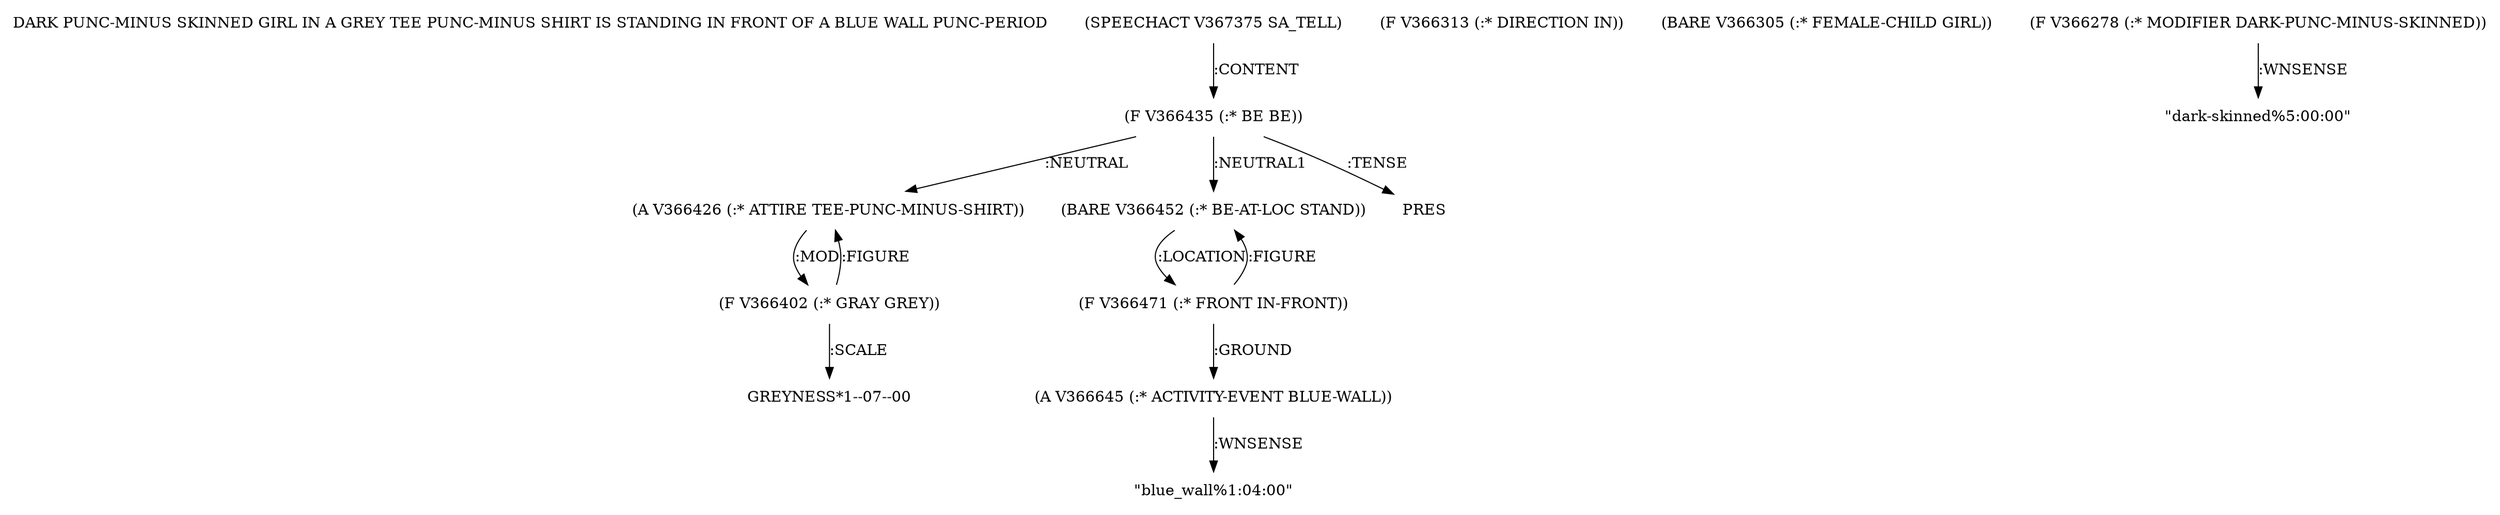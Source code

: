 digraph Terms {
  node [shape=none]
  "DARK PUNC-MINUS SKINNED GIRL IN A GREY TEE PUNC-MINUS SHIRT IS STANDING IN FRONT OF A BLUE WALL PUNC-PERIOD"
  "V367375" [label="(SPEECHACT V367375 SA_TELL)"]
  "V367375" -> "V366435" [label=":CONTENT"]
  "V366435" [label="(F V366435 (:* BE BE))"]
  "V366435" -> "V366426" [label=":NEUTRAL"]
  "V366435" -> "V366452" [label=":NEUTRAL1"]
  "V366435" -> "NT377172" [label=":TENSE"]
  "NT377172" [label="PRES"]
  "V366426" [label="(A V366426 (:* ATTIRE TEE-PUNC-MINUS-SHIRT))"]
  "V366426" -> "V366402" [label=":MOD"]
  "V366402" [label="(F V366402 (:* GRAY GREY))"]
  "V366402" -> "V366426" [label=":FIGURE"]
  "V366402" -> "NT377173" [label=":SCALE"]
  "NT377173" [label="GREYNESS*1--07--00"]
  "V366452" [label="(BARE V366452 (:* BE-AT-LOC STAND))"]
  "V366452" -> "V366471" [label=":LOCATION"]
  "V366471" [label="(F V366471 (:* FRONT IN-FRONT))"]
  "V366471" -> "V366645" [label=":GROUND"]
  "V366471" -> "V366452" [label=":FIGURE"]
  "V366645" [label="(A V366645 (:* ACTIVITY-EVENT BLUE-WALL))"]
  "V366645" -> "NT377174" [label=":WNSENSE"]
  "NT377174" [label="\"blue_wall%1:04:00\""]
  "V366313" [label="(F V366313 (:* DIRECTION IN))"]
  "V366305" [label="(BARE V366305 (:* FEMALE-CHILD GIRL))"]
  "V366278" [label="(F V366278 (:* MODIFIER DARK-PUNC-MINUS-SKINNED))"]
  "V366278" -> "NT377175" [label=":WNSENSE"]
  "NT377175" [label="\"dark-skinned%5:00:00\""]
}
